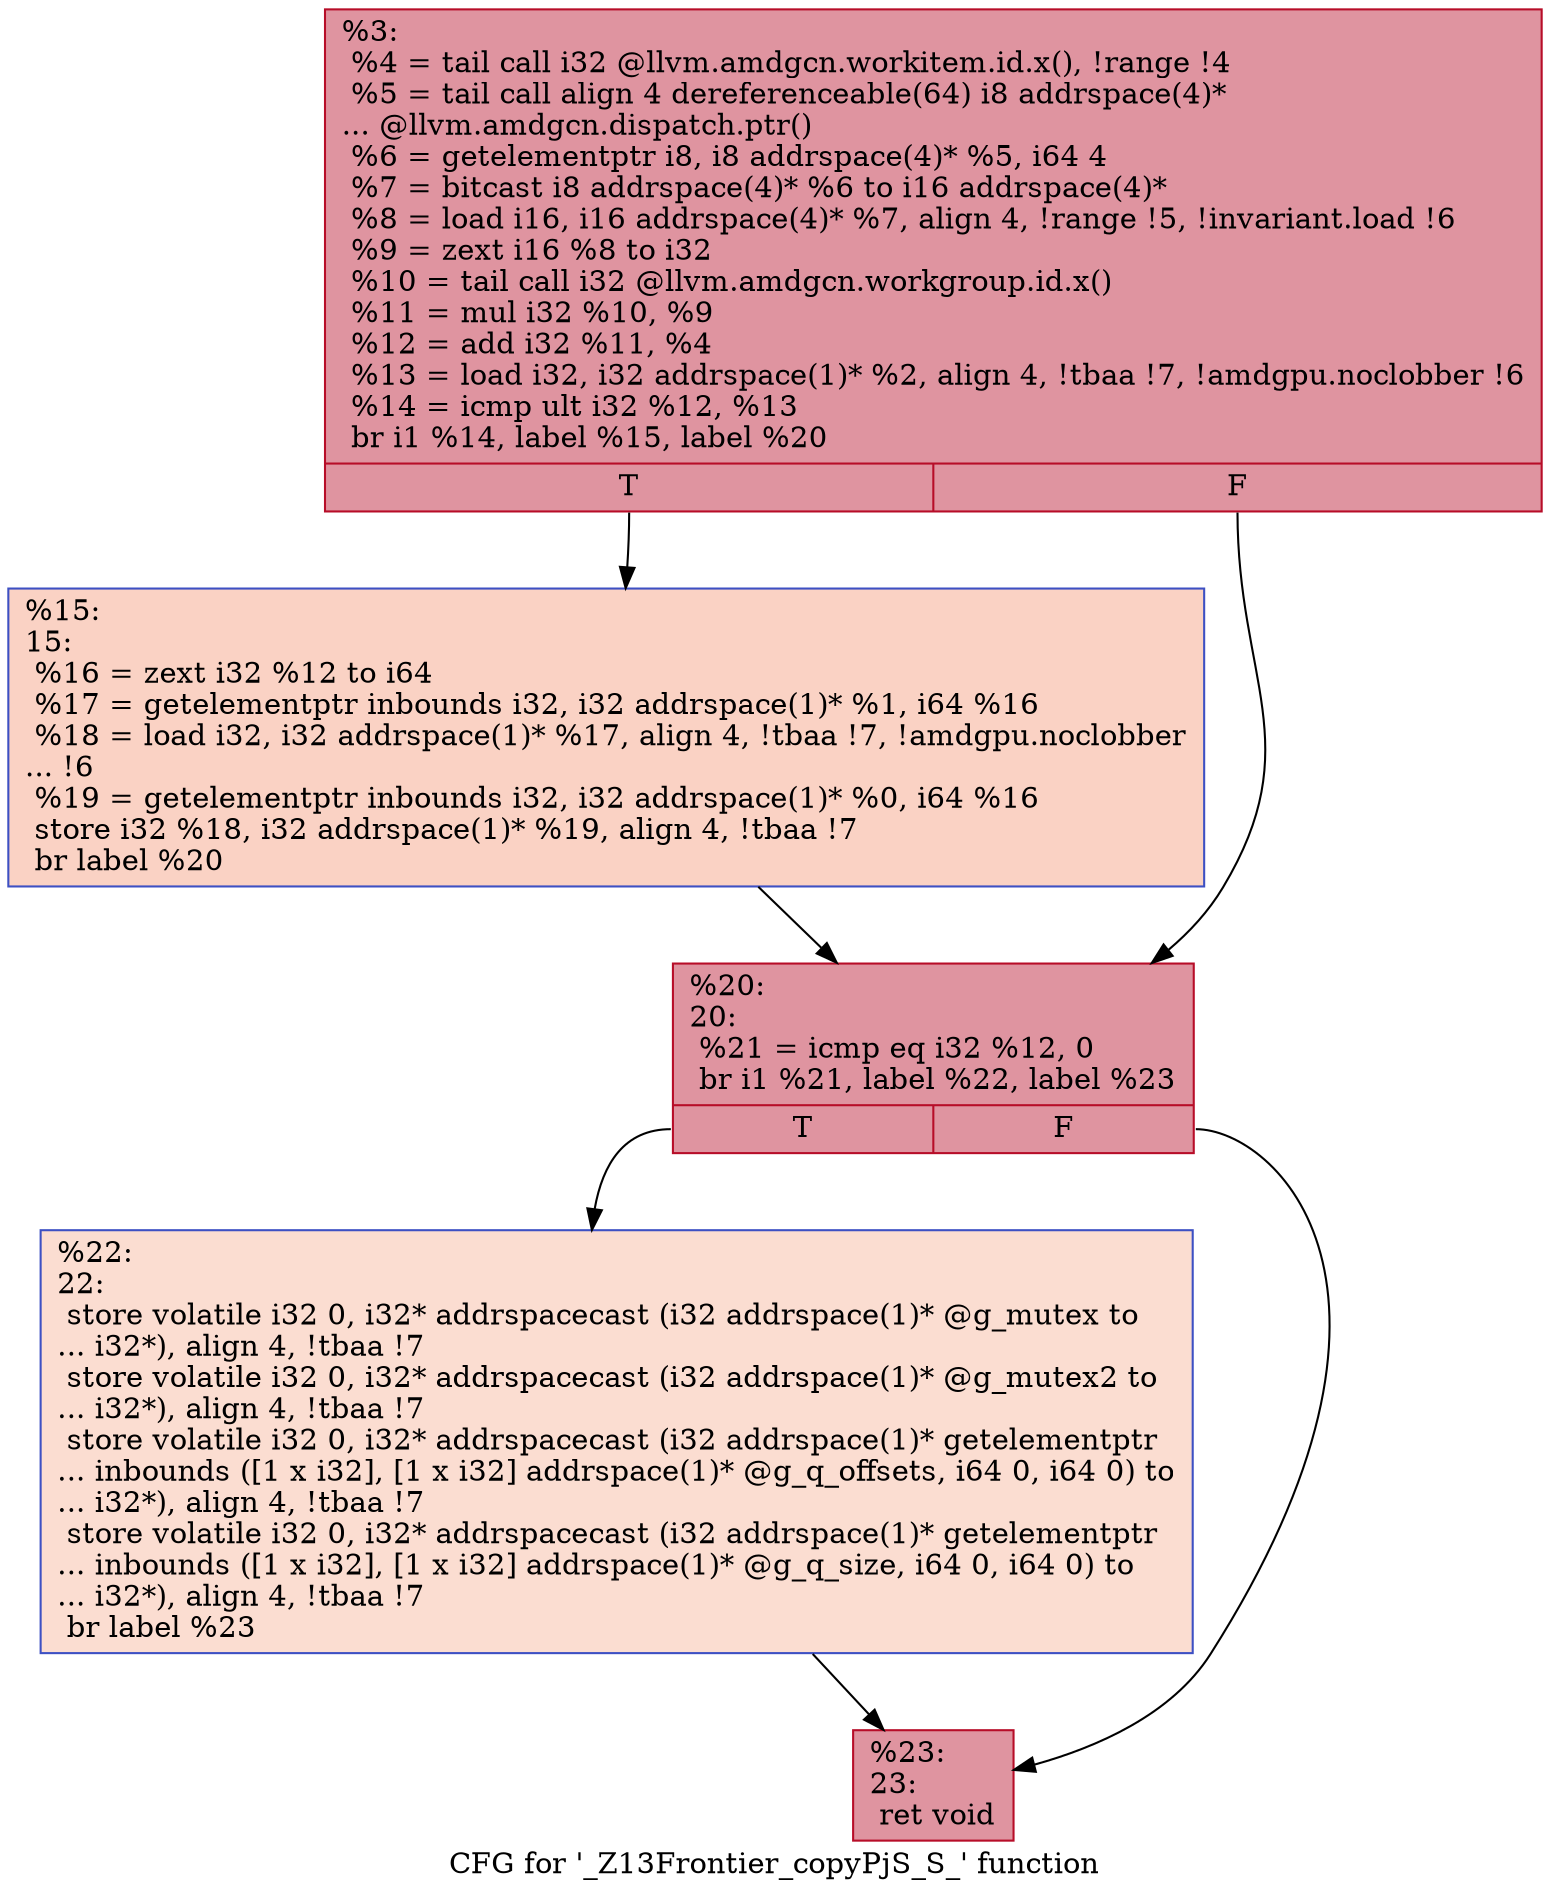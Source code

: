 digraph "CFG for '_Z13Frontier_copyPjS_S_' function" {
	label="CFG for '_Z13Frontier_copyPjS_S_' function";

	Node0x53c8a90 [shape=record,color="#b70d28ff", style=filled, fillcolor="#b70d2870",label="{%3:\l  %4 = tail call i32 @llvm.amdgcn.workitem.id.x(), !range !4\l  %5 = tail call align 4 dereferenceable(64) i8 addrspace(4)*\l... @llvm.amdgcn.dispatch.ptr()\l  %6 = getelementptr i8, i8 addrspace(4)* %5, i64 4\l  %7 = bitcast i8 addrspace(4)* %6 to i16 addrspace(4)*\l  %8 = load i16, i16 addrspace(4)* %7, align 4, !range !5, !invariant.load !6\l  %9 = zext i16 %8 to i32\l  %10 = tail call i32 @llvm.amdgcn.workgroup.id.x()\l  %11 = mul i32 %10, %9\l  %12 = add i32 %11, %4\l  %13 = load i32, i32 addrspace(1)* %2, align 4, !tbaa !7, !amdgpu.noclobber !6\l  %14 = icmp ult i32 %12, %13\l  br i1 %14, label %15, label %20\l|{<s0>T|<s1>F}}"];
	Node0x53c8a90:s0 -> Node0x53cab80;
	Node0x53c8a90:s1 -> Node0x53cac10;
	Node0x53cab80 [shape=record,color="#3d50c3ff", style=filled, fillcolor="#f4987a70",label="{%15:\l15:                                               \l  %16 = zext i32 %12 to i64\l  %17 = getelementptr inbounds i32, i32 addrspace(1)* %1, i64 %16\l  %18 = load i32, i32 addrspace(1)* %17, align 4, !tbaa !7, !amdgpu.noclobber\l... !6\l  %19 = getelementptr inbounds i32, i32 addrspace(1)* %0, i64 %16\l  store i32 %18, i32 addrspace(1)* %19, align 4, !tbaa !7\l  br label %20\l}"];
	Node0x53cab80 -> Node0x53cac10;
	Node0x53cac10 [shape=record,color="#b70d28ff", style=filled, fillcolor="#b70d2870",label="{%20:\l20:                                               \l  %21 = icmp eq i32 %12, 0\l  br i1 %21, label %22, label %23\l|{<s0>T|<s1>F}}"];
	Node0x53cac10:s0 -> Node0x53cb7b0;
	Node0x53cac10:s1 -> Node0x53cb800;
	Node0x53cb7b0 [shape=record,color="#3d50c3ff", style=filled, fillcolor="#f7b39670",label="{%22:\l22:                                               \l  store volatile i32 0, i32* addrspacecast (i32 addrspace(1)* @g_mutex to\l... i32*), align 4, !tbaa !7\l  store volatile i32 0, i32* addrspacecast (i32 addrspace(1)* @g_mutex2 to\l... i32*), align 4, !tbaa !7\l  store volatile i32 0, i32* addrspacecast (i32 addrspace(1)* getelementptr\l... inbounds ([1 x i32], [1 x i32] addrspace(1)* @g_q_offsets, i64 0, i64 0) to\l... i32*), align 4, !tbaa !7\l  store volatile i32 0, i32* addrspacecast (i32 addrspace(1)* getelementptr\l... inbounds ([1 x i32], [1 x i32] addrspace(1)* @g_q_size, i64 0, i64 0) to\l... i32*), align 4, !tbaa !7\l  br label %23\l}"];
	Node0x53cb7b0 -> Node0x53cb800;
	Node0x53cb800 [shape=record,color="#b70d28ff", style=filled, fillcolor="#b70d2870",label="{%23:\l23:                                               \l  ret void\l}"];
}
